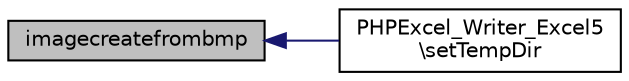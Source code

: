 digraph "imagecreatefrombmp"
{
  edge [fontname="Helvetica",fontsize="10",labelfontname="Helvetica",labelfontsize="10"];
  node [fontname="Helvetica",fontsize="10",shape=record];
  rankdir="LR";
  Node28 [label="imagecreatefrombmp",height=0.2,width=0.4,color="black", fillcolor="grey75", style="filled", fontcolor="black"];
  Node28 -> Node29 [dir="back",color="midnightblue",fontsize="10",style="solid",fontname="Helvetica"];
  Node29 [label="PHPExcel_Writer_Excel5\l\\setTempDir",height=0.2,width=0.4,color="black", fillcolor="white", style="filled",URL="$class_p_h_p_excel___writer___excel5.html#abdc28f824f91a433cfe41192c6df4fc1"];
}
